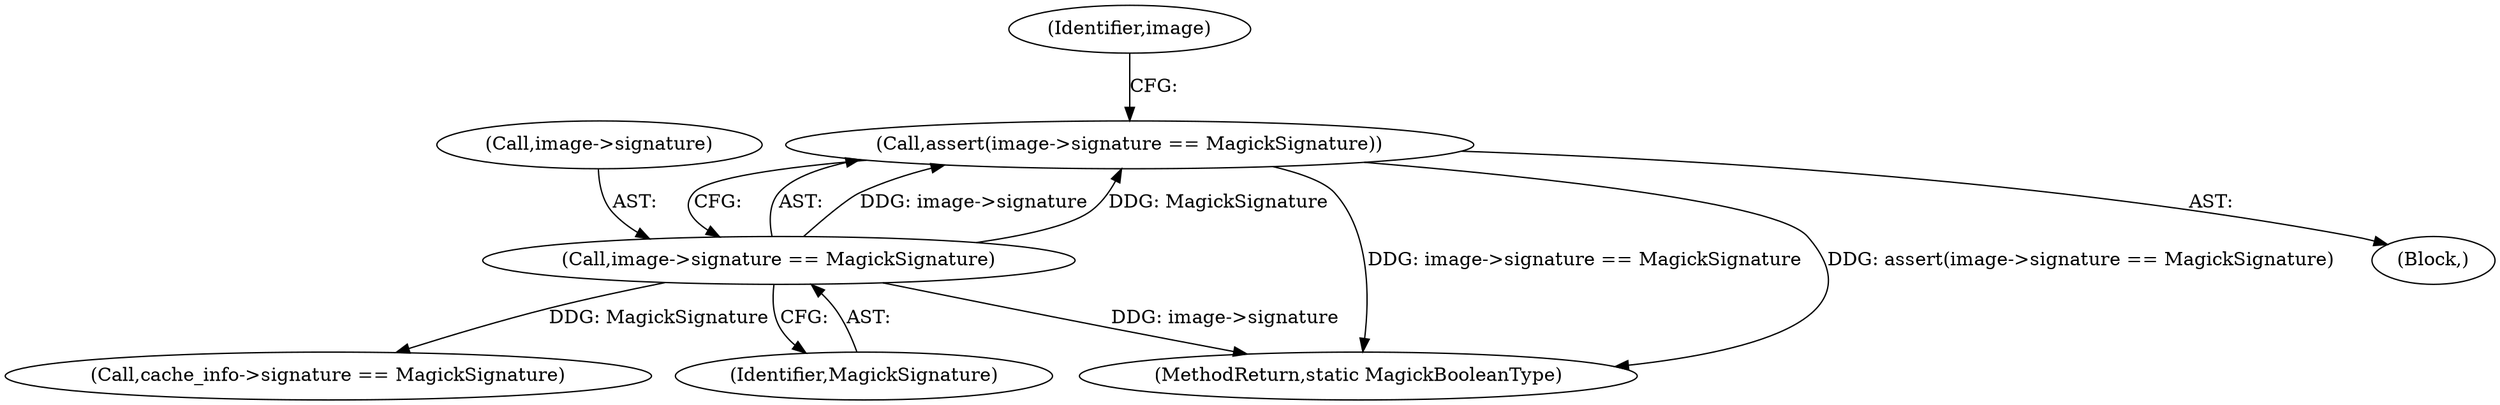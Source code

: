 digraph "0_ImageMagick_4e81ce8b07219c69a9aeccb0f7f7b927ca6db74c_0@API" {
"1000125" [label="(Call,assert(image->signature == MagickSignature))"];
"1000126" [label="(Call,image->signature == MagickSignature)"];
"1000134" [label="(Identifier,image)"];
"1000108" [label="(Block,)"];
"1000130" [label="(Identifier,MagickSignature)"];
"1000126" [label="(Call,image->signature == MagickSignature)"];
"1000180" [label="(Call,cache_info->signature == MagickSignature)"];
"1001174" [label="(MethodReturn,static MagickBooleanType)"];
"1000125" [label="(Call,assert(image->signature == MagickSignature))"];
"1000127" [label="(Call,image->signature)"];
"1000125" -> "1000108"  [label="AST: "];
"1000125" -> "1000126"  [label="CFG: "];
"1000126" -> "1000125"  [label="AST: "];
"1000134" -> "1000125"  [label="CFG: "];
"1000125" -> "1001174"  [label="DDG: image->signature == MagickSignature"];
"1000125" -> "1001174"  [label="DDG: assert(image->signature == MagickSignature)"];
"1000126" -> "1000125"  [label="DDG: image->signature"];
"1000126" -> "1000125"  [label="DDG: MagickSignature"];
"1000126" -> "1000130"  [label="CFG: "];
"1000127" -> "1000126"  [label="AST: "];
"1000130" -> "1000126"  [label="AST: "];
"1000126" -> "1001174"  [label="DDG: image->signature"];
"1000126" -> "1000180"  [label="DDG: MagickSignature"];
}
